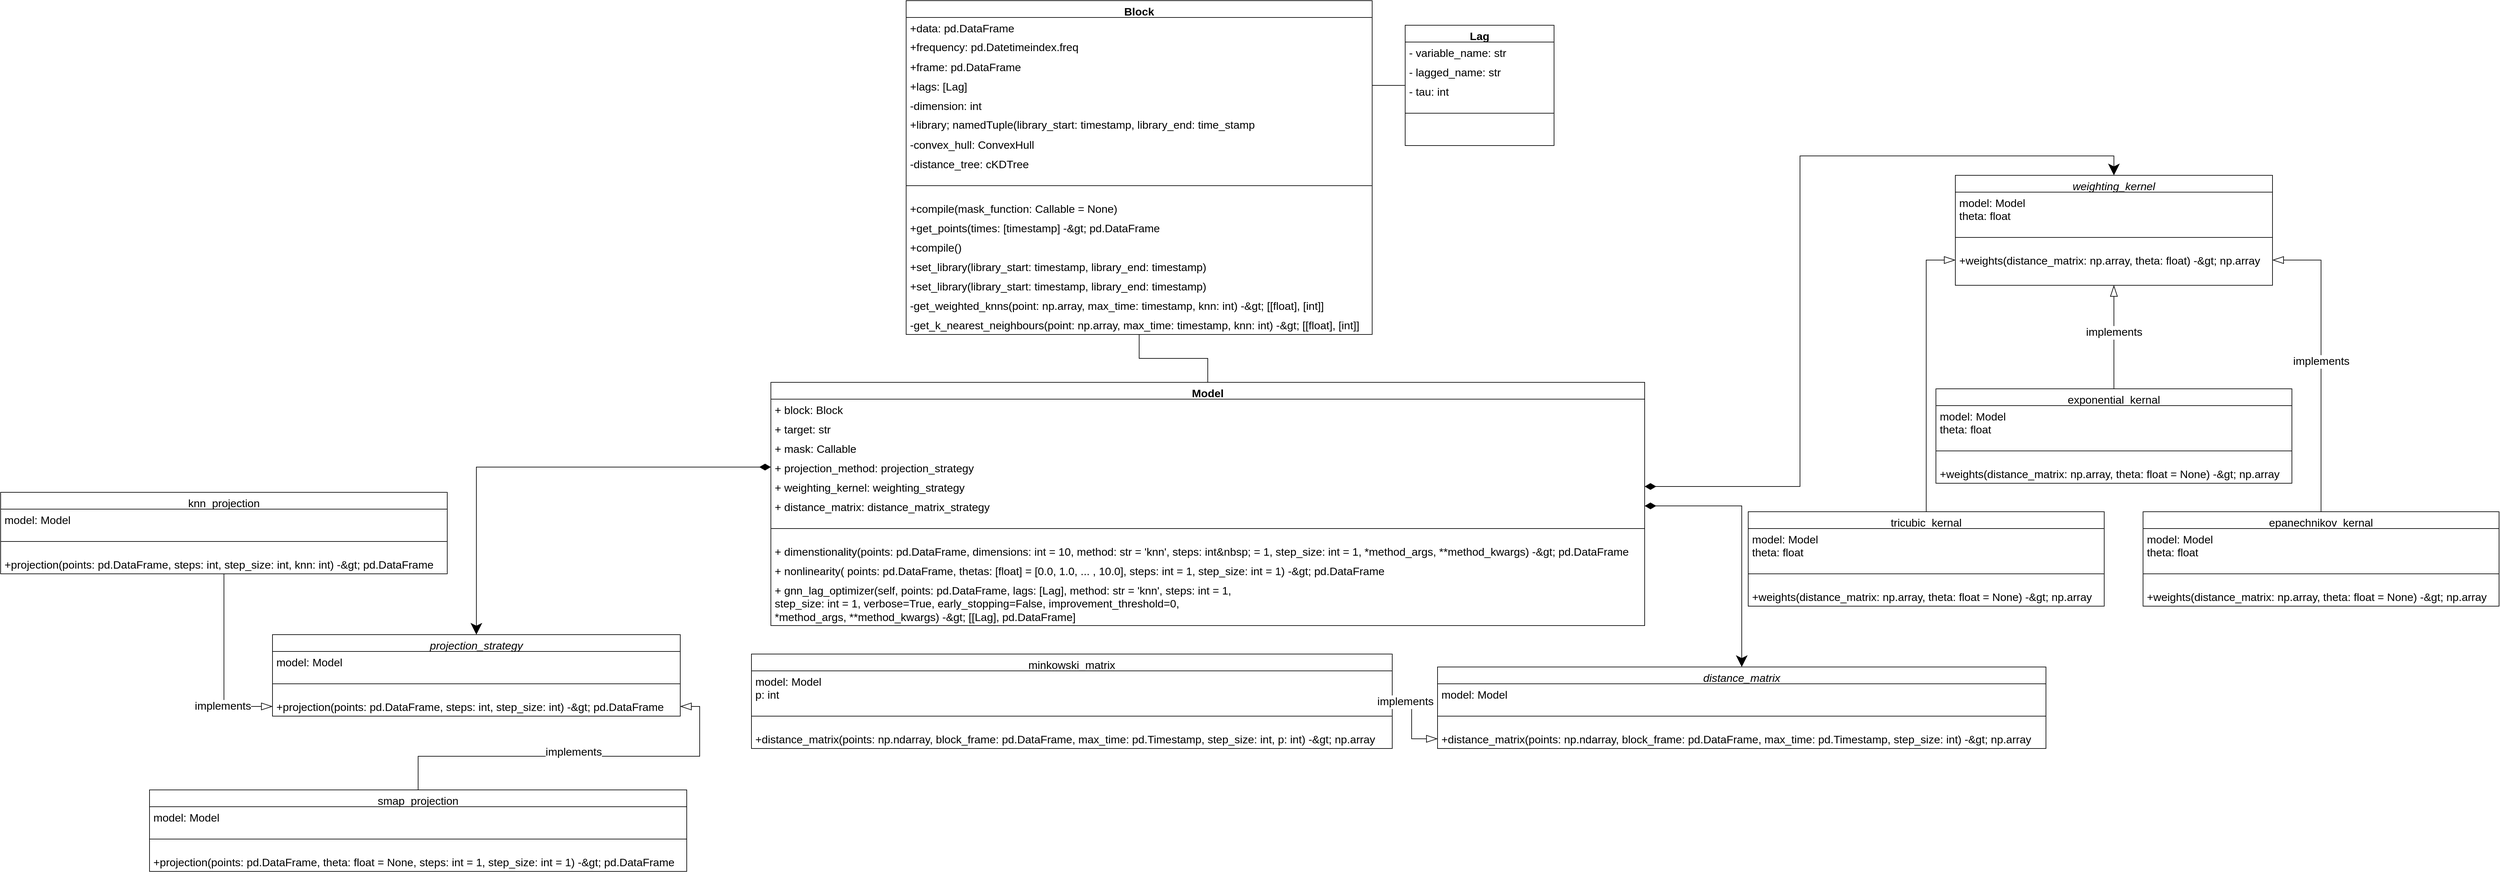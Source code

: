 <mxfile version="20.8.18" type="device"><diagram id="C5RBs43oDa-KdzZeNtuy" name="Page-1"><mxGraphModel dx="5154" dy="2972" grid="1" gridSize="10" guides="1" tooltips="1" connect="1" arrows="1" fold="1" page="1" pageScale="1" pageWidth="827" pageHeight="1169" math="0" shadow="0"><root><mxCell id="WIyWlLk6GJQsqaUBKTNV-0"/><mxCell id="WIyWlLk6GJQsqaUBKTNV-1" parent="WIyWlLk6GJQsqaUBKTNV-0"/><mxCell id="zkfFHV4jXpPFQw0GAbJ--0" value="Model" style="swimlane;fontStyle=1;align=center;verticalAlign=top;childLayout=stackLayout;horizontal=1;startSize=26;horizontalStack=0;resizeParent=1;resizeLast=0;collapsible=1;marginBottom=0;rounded=0;shadow=0;strokeWidth=1;fontSize=17;" parent="WIyWlLk6GJQsqaUBKTNV-1" vertex="1"><mxGeometry x="-350" y="-270" width="1350" height="376" as="geometry"><mxRectangle x="230" y="140" width="160" height="26" as="alternateBounds"/></mxGeometry></mxCell><mxCell id="zkfFHV4jXpPFQw0GAbJ--1" value="+ block: Block  " style="text;align=left;verticalAlign=top;spacingLeft=4;spacingRight=4;overflow=hidden;rotatable=0;points=[[0,0.5],[1,0.5]];portConstraint=eastwest;fontSize=17;" parent="zkfFHV4jXpPFQw0GAbJ--0" vertex="1"><mxGeometry y="26" width="1350" height="30" as="geometry"/></mxCell><mxCell id="zkfFHV4jXpPFQw0GAbJ--2" value="+ target: str" style="text;align=left;verticalAlign=top;spacingLeft=4;spacingRight=4;overflow=hidden;rotatable=0;points=[[0,0.5],[1,0.5]];portConstraint=eastwest;rounded=0;shadow=0;html=0;fontSize=17;" parent="zkfFHV4jXpPFQw0GAbJ--0" vertex="1"><mxGeometry y="56" width="1350" height="30" as="geometry"/></mxCell><mxCell id="-lmR6Q06yjADRBXpexK3-96" value="+ mask: Callable" style="text;align=left;verticalAlign=top;spacingLeft=4;spacingRight=4;overflow=hidden;rotatable=0;points=[[0,0.5],[1,0.5]];portConstraint=eastwest;rounded=0;shadow=0;html=0;fontSize=17;" vertex="1" parent="zkfFHV4jXpPFQw0GAbJ--0"><mxGeometry y="86" width="1350" height="30" as="geometry"/></mxCell><mxCell id="-lmR6Q06yjADRBXpexK3-0" value="+ projection_method: projection_strategy" style="text;align=left;verticalAlign=top;spacingLeft=4;spacingRight=4;overflow=hidden;rotatable=0;points=[[0,0.5],[1,0.5]];portConstraint=eastwest;rounded=0;shadow=0;html=0;fontSize=17;" vertex="1" parent="zkfFHV4jXpPFQw0GAbJ--0"><mxGeometry y="116" width="1350" height="30" as="geometry"/></mxCell><mxCell id="-lmR6Q06yjADRBXpexK3-1" value="+ weighting_kernel: weighting_strategy" style="text;align=left;verticalAlign=top;spacingLeft=4;spacingRight=4;overflow=hidden;rotatable=0;points=[[0,0.5],[1,0.5]];portConstraint=eastwest;rounded=0;shadow=0;html=0;fontSize=17;" vertex="1" parent="zkfFHV4jXpPFQw0GAbJ--0"><mxGeometry y="146" width="1350" height="30" as="geometry"/></mxCell><mxCell id="-lmR6Q06yjADRBXpexK3-2" value="+ distance_matrix: distance_matrix_strategy" style="text;align=left;verticalAlign=top;spacingLeft=4;spacingRight=4;overflow=hidden;rotatable=0;points=[[0,0.5],[1,0.5]];portConstraint=eastwest;rounded=0;shadow=0;html=0;fontSize=17;" vertex="1" parent="zkfFHV4jXpPFQw0GAbJ--0"><mxGeometry y="176" width="1350" height="30" as="geometry"/></mxCell><mxCell id="zkfFHV4jXpPFQw0GAbJ--4" value="" style="line;html=1;strokeWidth=1;align=left;verticalAlign=middle;spacingTop=-1;spacingLeft=3;spacingRight=3;rotatable=0;labelPosition=right;points=[];portConstraint=eastwest;fontSize=17;" parent="zkfFHV4jXpPFQw0GAbJ--0" vertex="1"><mxGeometry y="206" width="1350" height="40" as="geometry"/></mxCell><mxCell id="-lmR6Q06yjADRBXpexK3-115" value="+ dimenstionality(points: pd.DataFrame, dimensions: int = 10, method: str = 'knn', steps: int&amp;nbsp; = 1, step_size: int = 1, *method_args, **method_kwargs) -&amp;gt; pd.DataFrame" style="text;align=left;verticalAlign=top;spacingLeft=4;spacingRight=4;overflow=hidden;rotatable=0;points=[[0,0.5],[1,0.5]];portConstraint=eastwest;rounded=0;shadow=0;html=0;whiteSpace=wrap;fontSize=17;" vertex="1" parent="zkfFHV4jXpPFQw0GAbJ--0"><mxGeometry y="246" width="1350" height="30" as="geometry"/></mxCell><mxCell id="-lmR6Q06yjADRBXpexK3-116" value="+ nonlinearity( points: pd.DataFrame, thetas: [float] = [0.0, 1.0, ... , 10.0], steps: int = 1, step_size: int = 1) -&amp;gt; pd.DataFrame" style="text;align=left;verticalAlign=top;spacingLeft=4;spacingRight=4;overflow=hidden;rotatable=0;points=[[0,0.5],[1,0.5]];portConstraint=eastwest;rounded=0;shadow=0;html=0;whiteSpace=wrap;fontSize=17;" vertex="1" parent="zkfFHV4jXpPFQw0GAbJ--0"><mxGeometry y="276" width="1350" height="30" as="geometry"/></mxCell><mxCell id="-lmR6Q06yjADRBXpexK3-117" value="+ gnn_lag_optimizer(self, points: pd.DataFrame, lags: [Lag], method: str = 'knn', steps: int = 1,&#10;                      step_size: int = 1, verbose=True, early_stopping=False, improvement_threshold=0,&#10;                      *method_args, **method_kwargs) -&amp;gt; [[Lag], pd.DataFrame]" style="text;align=left;verticalAlign=top;spacingLeft=4;spacingRight=4;overflow=hidden;rotatable=0;points=[[0,0.5],[1,0.5]];portConstraint=eastwest;rounded=0;shadow=0;html=0;whiteSpace=wrap;fontSize=17;" vertex="1" parent="zkfFHV4jXpPFQw0GAbJ--0"><mxGeometry y="306" width="1350" height="70" as="geometry"/></mxCell><mxCell id="-lmR6Q06yjADRBXpexK3-11" style="edgeStyle=orthogonalEdgeStyle;rounded=0;orthogonalLoop=1;jettySize=auto;html=1;entryX=0.5;entryY=0;entryDx=0;entryDy=0;startArrow=diamondThin;startFill=1;endSize=15;startSize=15;fontSize=17;" edge="1" parent="WIyWlLk6GJQsqaUBKTNV-1" source="-lmR6Q06yjADRBXpexK3-0" target="-lmR6Q06yjADRBXpexK3-13"><mxGeometry relative="1" as="geometry"><mxPoint x="-240" y="190" as="targetPoint"/></mxGeometry></mxCell><mxCell id="-lmR6Q06yjADRBXpexK3-13" value="projection_strategy" style="swimlane;fontStyle=2;align=center;verticalAlign=top;childLayout=stackLayout;horizontal=1;startSize=26;horizontalStack=0;resizeParent=1;resizeLast=0;collapsible=1;marginBottom=0;rounded=0;shadow=0;strokeWidth=1;fontSize=17;" vertex="1" parent="WIyWlLk6GJQsqaUBKTNV-1"><mxGeometry x="-1120" y="120" width="630" height="126" as="geometry"><mxRectangle x="230" y="140" width="160" height="26" as="alternateBounds"/></mxGeometry></mxCell><mxCell id="-lmR6Q06yjADRBXpexK3-18" value="model: Model" style="text;align=left;verticalAlign=top;spacingLeft=4;spacingRight=4;overflow=hidden;rotatable=0;points=[[0,0.5],[1,0.5]];portConstraint=eastwest;rounded=0;shadow=0;html=0;fontSize=17;" vertex="1" parent="-lmR6Q06yjADRBXpexK3-13"><mxGeometry y="26" width="630" height="30" as="geometry"/></mxCell><mxCell id="-lmR6Q06yjADRBXpexK3-19" value="" style="line;html=1;strokeWidth=1;align=left;verticalAlign=middle;spacingTop=-1;spacingLeft=3;spacingRight=3;rotatable=0;labelPosition=right;points=[];portConstraint=eastwest;fontSize=17;" vertex="1" parent="-lmR6Q06yjADRBXpexK3-13"><mxGeometry y="56" width="630" height="40" as="geometry"/></mxCell><mxCell id="-lmR6Q06yjADRBXpexK3-20" value="+projection(points: pd.DataFrame, steps: int, step_size: int) -&amp;gt; pd.DataFrame" style="text;align=left;verticalAlign=top;spacingLeft=4;spacingRight=4;overflow=hidden;rotatable=0;points=[[0,0.5],[1,0.5]];portConstraint=eastwest;whiteSpace=wrap;fontSize=17;" vertex="1" parent="-lmR6Q06yjADRBXpexK3-13"><mxGeometry y="96" width="630" height="30" as="geometry"/></mxCell><mxCell id="-lmR6Q06yjADRBXpexK3-35" style="edgeStyle=orthogonalEdgeStyle;rounded=0;orthogonalLoop=1;jettySize=auto;html=1;startArrow=none;startFill=0;endArrow=blockThin;endFill=0;startSize=15;endSize=15;fontSize=17;" edge="1" parent="WIyWlLk6GJQsqaUBKTNV-1" source="-lmR6Q06yjADRBXpexK3-23" target="-lmR6Q06yjADRBXpexK3-20"><mxGeometry relative="1" as="geometry"/></mxCell><mxCell id="-lmR6Q06yjADRBXpexK3-39" value="implements" style="edgeLabel;html=1;align=center;verticalAlign=middle;resizable=0;points=[];fontSize=17;" vertex="1" connectable="0" parent="-lmR6Q06yjADRBXpexK3-35"><mxGeometry x="0.634" width="110" height="30" relative="1" as="geometry"><mxPoint x="-81" y="-15" as="offset"/></mxGeometry></mxCell><mxCell id="-lmR6Q06yjADRBXpexK3-23" value="knn_projection" style="swimlane;fontStyle=0;align=center;verticalAlign=top;childLayout=stackLayout;horizontal=1;startSize=26;horizontalStack=0;resizeParent=1;resizeLast=0;collapsible=1;marginBottom=0;rounded=0;shadow=0;strokeWidth=1;fontSize=17;" vertex="1" parent="WIyWlLk6GJQsqaUBKTNV-1"><mxGeometry x="-1540" y="-100" width="690" height="126" as="geometry"><mxRectangle x="230" y="140" width="160" height="26" as="alternateBounds"/></mxGeometry></mxCell><mxCell id="-lmR6Q06yjADRBXpexK3-24" value="model: Model" style="text;align=left;verticalAlign=top;spacingLeft=4;spacingRight=4;overflow=hidden;rotatable=0;points=[[0,0.5],[1,0.5]];portConstraint=eastwest;rounded=0;shadow=0;html=0;fontSize=17;" vertex="1" parent="-lmR6Q06yjADRBXpexK3-23"><mxGeometry y="26" width="690" height="30" as="geometry"/></mxCell><mxCell id="-lmR6Q06yjADRBXpexK3-25" value="" style="line;html=1;strokeWidth=1;align=left;verticalAlign=middle;spacingTop=-1;spacingLeft=3;spacingRight=3;rotatable=0;labelPosition=right;points=[];portConstraint=eastwest;fontSize=17;" vertex="1" parent="-lmR6Q06yjADRBXpexK3-23"><mxGeometry y="56" width="690" height="40" as="geometry"/></mxCell><mxCell id="-lmR6Q06yjADRBXpexK3-26" value="+projection(points: pd.DataFrame, steps: int, step_size: int, knn: int) -&amp;gt; pd.DataFrame" style="text;align=left;verticalAlign=top;spacingLeft=4;spacingRight=4;overflow=hidden;rotatable=0;points=[[0,0.5],[1,0.5]];portConstraint=eastwest;whiteSpace=wrap;fontSize=17;" vertex="1" parent="-lmR6Q06yjADRBXpexK3-23"><mxGeometry y="96" width="690" height="30" as="geometry"/></mxCell><mxCell id="-lmR6Q06yjADRBXpexK3-37" style="edgeStyle=orthogonalEdgeStyle;rounded=0;orthogonalLoop=1;jettySize=auto;html=1;entryX=1;entryY=0.5;entryDx=0;entryDy=0;startArrow=none;startFill=0;endArrow=blockThin;endFill=0;startSize=15;endSize=15;fontSize=17;" edge="1" parent="WIyWlLk6GJQsqaUBKTNV-1" source="-lmR6Q06yjADRBXpexK3-27" target="-lmR6Q06yjADRBXpexK3-20"><mxGeometry relative="1" as="geometry"/></mxCell><mxCell id="-lmR6Q06yjADRBXpexK3-38" value="implements" style="edgeLabel;html=1;align=center;verticalAlign=middle;resizable=0;points=[];fontSize=17;" vertex="1" connectable="0" parent="-lmR6Q06yjADRBXpexK3-37"><mxGeometry x="0.663" y="-1" width="110" height="30" relative="1" as="geometry"><mxPoint x="-251" y="-14" as="offset"/></mxGeometry></mxCell><mxCell id="-lmR6Q06yjADRBXpexK3-27" value="smap_projection" style="swimlane;fontStyle=0;align=center;verticalAlign=top;childLayout=stackLayout;horizontal=1;startSize=26;horizontalStack=0;resizeParent=1;resizeLast=0;collapsible=1;marginBottom=0;rounded=0;shadow=0;strokeWidth=1;fontSize=17;" vertex="1" parent="WIyWlLk6GJQsqaUBKTNV-1"><mxGeometry x="-1310" y="360" width="830" height="126" as="geometry"><mxRectangle x="230" y="140" width="160" height="26" as="alternateBounds"/></mxGeometry></mxCell><mxCell id="-lmR6Q06yjADRBXpexK3-28" value="model: Model" style="text;align=left;verticalAlign=top;spacingLeft=4;spacingRight=4;overflow=hidden;rotatable=0;points=[[0,0.5],[1,0.5]];portConstraint=eastwest;rounded=0;shadow=0;html=0;fontSize=17;" vertex="1" parent="-lmR6Q06yjADRBXpexK3-27"><mxGeometry y="26" width="830" height="30" as="geometry"/></mxCell><mxCell id="-lmR6Q06yjADRBXpexK3-29" value="" style="line;html=1;strokeWidth=1;align=left;verticalAlign=middle;spacingTop=-1;spacingLeft=3;spacingRight=3;rotatable=0;labelPosition=right;points=[];portConstraint=eastwest;fontSize=17;" vertex="1" parent="-lmR6Q06yjADRBXpexK3-27"><mxGeometry y="56" width="830" height="40" as="geometry"/></mxCell><mxCell id="-lmR6Q06yjADRBXpexK3-30" value="+projection(points: pd.DataFrame, theta: float = None, steps: int = 1, step_size: int = 1) -&amp;gt; pd.DataFrame" style="text;align=left;verticalAlign=top;spacingLeft=4;spacingRight=4;overflow=hidden;rotatable=0;points=[[0,0.5],[1,0.5]];portConstraint=eastwest;whiteSpace=wrap;fontSize=17;" vertex="1" parent="-lmR6Q06yjADRBXpexK3-27"><mxGeometry y="96" width="830" height="30" as="geometry"/></mxCell><mxCell id="-lmR6Q06yjADRBXpexK3-40" value="weighting_kernel" style="swimlane;fontStyle=2;align=center;verticalAlign=top;childLayout=stackLayout;horizontal=1;startSize=26;horizontalStack=0;resizeParent=1;resizeLast=0;collapsible=1;marginBottom=0;rounded=0;shadow=0;strokeWidth=1;fontSize=17;" vertex="1" parent="WIyWlLk6GJQsqaUBKTNV-1"><mxGeometry x="1480" y="-590" width="490" height="170" as="geometry"><mxRectangle x="230" y="140" width="160" height="26" as="alternateBounds"/></mxGeometry></mxCell><mxCell id="-lmR6Q06yjADRBXpexK3-41" value="model: Model&#10;theta: float" style="text;align=left;verticalAlign=top;spacingLeft=4;spacingRight=4;overflow=hidden;rotatable=0;points=[[0,0.5],[1,0.5]];portConstraint=eastwest;rounded=0;shadow=0;html=0;fontSize=17;" vertex="1" parent="-lmR6Q06yjADRBXpexK3-40"><mxGeometry y="26" width="490" height="50" as="geometry"/></mxCell><mxCell id="-lmR6Q06yjADRBXpexK3-42" value="" style="line;html=1;strokeWidth=1;align=left;verticalAlign=middle;spacingTop=-1;spacingLeft=3;spacingRight=3;rotatable=0;labelPosition=right;points=[];portConstraint=eastwest;fontSize=17;" vertex="1" parent="-lmR6Q06yjADRBXpexK3-40"><mxGeometry y="76" width="490" height="40" as="geometry"/></mxCell><mxCell id="-lmR6Q06yjADRBXpexK3-43" value="+weights(distance_matrix: np.array, theta: float) -&amp;gt; np.array" style="text;align=left;verticalAlign=top;spacingLeft=4;spacingRight=4;overflow=hidden;rotatable=0;points=[[0,0.5],[1,0.5]];portConstraint=eastwest;whiteSpace=wrap;fontSize=17;" vertex="1" parent="-lmR6Q06yjADRBXpexK3-40"><mxGeometry y="116" width="490" height="30" as="geometry"/></mxCell><mxCell id="-lmR6Q06yjADRBXpexK3-45" style="edgeStyle=orthogonalEdgeStyle;rounded=0;orthogonalLoop=1;jettySize=auto;html=1;startArrow=classic;startFill=1;endSize=15;startSize=15;exitX=0.5;exitY=0;exitDx=0;exitDy=0;endArrow=diamondThin;endFill=1;fontSize=17;" edge="1" parent="WIyWlLk6GJQsqaUBKTNV-1" source="-lmR6Q06yjADRBXpexK3-40" target="-lmR6Q06yjADRBXpexK3-1"><mxGeometry relative="1" as="geometry"><mxPoint x="525" y="-30" as="sourcePoint"/><mxPoint x="320" y="169" as="targetPoint"/></mxGeometry></mxCell><mxCell id="-lmR6Q06yjADRBXpexK3-51" style="edgeStyle=orthogonalEdgeStyle;rounded=0;orthogonalLoop=1;jettySize=auto;html=1;startArrow=none;startFill=0;endArrow=blockThin;endFill=0;startSize=15;endSize=15;fontSize=17;entryX=0.5;entryY=1;entryDx=0;entryDy=0;" edge="1" parent="WIyWlLk6GJQsqaUBKTNV-1" source="-lmR6Q06yjADRBXpexK3-47" target="-lmR6Q06yjADRBXpexK3-40"><mxGeometry relative="1" as="geometry"><mxPoint x="1710" y="-370" as="targetPoint"/></mxGeometry></mxCell><mxCell id="-lmR6Q06yjADRBXpexK3-52" value="implements" style="edgeLabel;html=1;align=center;verticalAlign=middle;resizable=0;points=[];fontSize=17;" vertex="1" connectable="0" parent="-lmR6Q06yjADRBXpexK3-51"><mxGeometry x="-0.252" y="-3" width="110" height="30" relative="1" as="geometry"><mxPoint x="-58" y="-42" as="offset"/></mxGeometry></mxCell><mxCell id="-lmR6Q06yjADRBXpexK3-47" value="exponential_kernal" style="swimlane;fontStyle=0;align=center;verticalAlign=top;childLayout=stackLayout;horizontal=1;startSize=26;horizontalStack=0;resizeParent=1;resizeLast=0;collapsible=1;marginBottom=0;rounded=0;shadow=0;strokeWidth=1;fontSize=17;" vertex="1" parent="WIyWlLk6GJQsqaUBKTNV-1"><mxGeometry x="1450" y="-260" width="550" height="146" as="geometry"><mxRectangle x="230" y="140" width="160" height="26" as="alternateBounds"/></mxGeometry></mxCell><mxCell id="-lmR6Q06yjADRBXpexK3-48" value="model: Model&#10;theta: float" style="text;align=left;verticalAlign=top;spacingLeft=4;spacingRight=4;overflow=hidden;rotatable=0;points=[[0,0.5],[1,0.5]];portConstraint=eastwest;rounded=0;shadow=0;html=0;fontSize=17;" vertex="1" parent="-lmR6Q06yjADRBXpexK3-47"><mxGeometry y="26" width="550" height="50" as="geometry"/></mxCell><mxCell id="-lmR6Q06yjADRBXpexK3-49" value="" style="line;html=1;strokeWidth=1;align=left;verticalAlign=middle;spacingTop=-1;spacingLeft=3;spacingRight=3;rotatable=0;labelPosition=right;points=[];portConstraint=eastwest;fontSize=17;" vertex="1" parent="-lmR6Q06yjADRBXpexK3-47"><mxGeometry y="76" width="550" height="40" as="geometry"/></mxCell><mxCell id="-lmR6Q06yjADRBXpexK3-50" value="+weights(distance_matrix: np.array, theta: float = None) -&amp;gt; np.array" style="text;align=left;verticalAlign=top;spacingLeft=4;spacingRight=4;overflow=hidden;rotatable=0;points=[[0,0.5],[1,0.5]];portConstraint=eastwest;whiteSpace=wrap;fontSize=17;" vertex="1" parent="-lmR6Q06yjADRBXpexK3-47"><mxGeometry y="116" width="550" height="30" as="geometry"/></mxCell><mxCell id="-lmR6Q06yjADRBXpexK3-58" value="implements" style="edgeStyle=orthogonalEdgeStyle;rounded=0;orthogonalLoop=1;jettySize=auto;html=1;startArrow=none;startFill=0;endArrow=blockThin;endFill=0;startSize=15;endSize=15;fontSize=17;entryX=1;entryY=0.5;entryDx=0;entryDy=0;" edge="1" parent="WIyWlLk6GJQsqaUBKTNV-1" source="-lmR6Q06yjADRBXpexK3-53" target="-lmR6Q06yjADRBXpexK3-43"><mxGeometry relative="1" as="geometry"/></mxCell><mxCell id="-lmR6Q06yjADRBXpexK3-53" value="epanechnikov_kernal" style="swimlane;fontStyle=0;align=center;verticalAlign=top;childLayout=stackLayout;horizontal=1;startSize=26;horizontalStack=0;resizeParent=1;resizeLast=0;collapsible=1;marginBottom=0;rounded=0;shadow=0;strokeWidth=1;fontSize=17;" vertex="1" parent="WIyWlLk6GJQsqaUBKTNV-1"><mxGeometry x="1770" y="-70" width="550" height="146" as="geometry"><mxRectangle x="230" y="140" width="160" height="26" as="alternateBounds"/></mxGeometry></mxCell><mxCell id="-lmR6Q06yjADRBXpexK3-54" value="model: Model&#10;theta: float" style="text;align=left;verticalAlign=top;spacingLeft=4;spacingRight=4;overflow=hidden;rotatable=0;points=[[0,0.5],[1,0.5]];portConstraint=eastwest;rounded=0;shadow=0;html=0;fontSize=17;" vertex="1" parent="-lmR6Q06yjADRBXpexK3-53"><mxGeometry y="26" width="550" height="50" as="geometry"/></mxCell><mxCell id="-lmR6Q06yjADRBXpexK3-55" value="" style="line;html=1;strokeWidth=1;align=left;verticalAlign=middle;spacingTop=-1;spacingLeft=3;spacingRight=3;rotatable=0;labelPosition=right;points=[];portConstraint=eastwest;fontSize=17;" vertex="1" parent="-lmR6Q06yjADRBXpexK3-53"><mxGeometry y="76" width="550" height="40" as="geometry"/></mxCell><mxCell id="-lmR6Q06yjADRBXpexK3-56" value="+weights(distance_matrix: np.array, theta: float = None) -&amp;gt; np.array" style="text;align=left;verticalAlign=top;spacingLeft=4;spacingRight=4;overflow=hidden;rotatable=0;points=[[0,0.5],[1,0.5]];portConstraint=eastwest;whiteSpace=wrap;fontSize=17;" vertex="1" parent="-lmR6Q06yjADRBXpexK3-53"><mxGeometry y="116" width="550" height="30" as="geometry"/></mxCell><mxCell id="-lmR6Q06yjADRBXpexK3-63" style="edgeStyle=orthogonalEdgeStyle;rounded=0;orthogonalLoop=1;jettySize=auto;html=1;startArrow=none;startFill=0;endArrow=blockThin;endFill=0;startSize=15;endSize=15;fontSize=17;" edge="1" parent="WIyWlLk6GJQsqaUBKTNV-1" source="-lmR6Q06yjADRBXpexK3-59" target="-lmR6Q06yjADRBXpexK3-43"><mxGeometry relative="1" as="geometry"/></mxCell><mxCell id="-lmR6Q06yjADRBXpexK3-59" value="tricubic_kernal" style="swimlane;fontStyle=0;align=center;verticalAlign=top;childLayout=stackLayout;horizontal=1;startSize=26;horizontalStack=0;resizeParent=1;resizeLast=0;collapsible=1;marginBottom=0;rounded=0;shadow=0;strokeWidth=1;fontSize=17;" vertex="1" parent="WIyWlLk6GJQsqaUBKTNV-1"><mxGeometry x="1160" y="-70" width="550" height="146" as="geometry"><mxRectangle x="230" y="140" width="160" height="26" as="alternateBounds"/></mxGeometry></mxCell><mxCell id="-lmR6Q06yjADRBXpexK3-60" value="model: Model&#10;theta: float" style="text;align=left;verticalAlign=top;spacingLeft=4;spacingRight=4;overflow=hidden;rotatable=0;points=[[0,0.5],[1,0.5]];portConstraint=eastwest;rounded=0;shadow=0;html=0;fontSize=17;" vertex="1" parent="-lmR6Q06yjADRBXpexK3-59"><mxGeometry y="26" width="550" height="50" as="geometry"/></mxCell><mxCell id="-lmR6Q06yjADRBXpexK3-61" value="" style="line;html=1;strokeWidth=1;align=left;verticalAlign=middle;spacingTop=-1;spacingLeft=3;spacingRight=3;rotatable=0;labelPosition=right;points=[];portConstraint=eastwest;fontSize=17;" vertex="1" parent="-lmR6Q06yjADRBXpexK3-59"><mxGeometry y="76" width="550" height="40" as="geometry"/></mxCell><mxCell id="-lmR6Q06yjADRBXpexK3-62" value="+weights(distance_matrix: np.array, theta: float = None) -&amp;gt; np.array" style="text;align=left;verticalAlign=top;spacingLeft=4;spacingRight=4;overflow=hidden;rotatable=0;points=[[0,0.5],[1,0.5]];portConstraint=eastwest;whiteSpace=wrap;fontSize=17;" vertex="1" parent="-lmR6Q06yjADRBXpexK3-59"><mxGeometry y="116" width="550" height="30" as="geometry"/></mxCell><mxCell id="-lmR6Q06yjADRBXpexK3-64" style="edgeStyle=orthogonalEdgeStyle;rounded=0;orthogonalLoop=1;jettySize=auto;html=1;startArrow=classic;startFill=1;endSize=15;startSize=15;endArrow=diamondThin;endFill=1;entryX=1;entryY=0.5;entryDx=0;entryDy=0;exitX=0.5;exitY=0;exitDx=0;exitDy=0;fontSize=17;" edge="1" parent="WIyWlLk6GJQsqaUBKTNV-1" source="-lmR6Q06yjADRBXpexK3-65" target="-lmR6Q06yjADRBXpexK3-2"><mxGeometry relative="1" as="geometry"><mxPoint x="230" y="240" as="sourcePoint"/><mxPoint x="30" y="161" as="targetPoint"/></mxGeometry></mxCell><mxCell id="-lmR6Q06yjADRBXpexK3-65" value="distance_matrix" style="swimlane;fontStyle=2;align=center;verticalAlign=top;childLayout=stackLayout;horizontal=1;startSize=26;horizontalStack=0;resizeParent=1;resizeLast=0;collapsible=1;marginBottom=0;rounded=0;shadow=0;strokeWidth=1;fontSize=17;" vertex="1" parent="WIyWlLk6GJQsqaUBKTNV-1"><mxGeometry x="680" y="170" width="940" height="126" as="geometry"><mxRectangle x="230" y="140" width="160" height="26" as="alternateBounds"/></mxGeometry></mxCell><mxCell id="-lmR6Q06yjADRBXpexK3-66" value="model: Model&#10;" style="text;align=left;verticalAlign=top;spacingLeft=4;spacingRight=4;overflow=hidden;rotatable=0;points=[[0,0.5],[1,0.5]];portConstraint=eastwest;rounded=0;shadow=0;html=0;fontSize=17;" vertex="1" parent="-lmR6Q06yjADRBXpexK3-65"><mxGeometry y="26" width="940" height="30" as="geometry"/></mxCell><mxCell id="-lmR6Q06yjADRBXpexK3-67" value="" style="line;html=1;strokeWidth=1;align=left;verticalAlign=middle;spacingTop=-1;spacingLeft=3;spacingRight=3;rotatable=0;labelPosition=right;points=[];portConstraint=eastwest;fontSize=17;" vertex="1" parent="-lmR6Q06yjADRBXpexK3-65"><mxGeometry y="56" width="940" height="40" as="geometry"/></mxCell><mxCell id="-lmR6Q06yjADRBXpexK3-68" value="+distance_matrix(points: np.ndarray, block_frame: pd.DataFrame, max_time: pd.Timestamp, step_size: int) -&amp;gt; np.array" style="text;align=left;verticalAlign=top;spacingLeft=4;spacingRight=4;overflow=hidden;rotatable=0;points=[[0,0.5],[1,0.5]];portConstraint=eastwest;whiteSpace=wrap;fontSize=17;" vertex="1" parent="-lmR6Q06yjADRBXpexK3-65"><mxGeometry y="96" width="940" height="30" as="geometry"/></mxCell><mxCell id="-lmR6Q06yjADRBXpexK3-69" value="minkowski_matrix" style="swimlane;fontStyle=0;align=center;verticalAlign=top;childLayout=stackLayout;horizontal=1;startSize=26;horizontalStack=0;resizeParent=1;resizeLast=0;collapsible=1;marginBottom=0;rounded=0;shadow=0;strokeWidth=1;fontSize=17;" vertex="1" parent="WIyWlLk6GJQsqaUBKTNV-1"><mxGeometry x="-380" y="150" width="990" height="146" as="geometry"><mxRectangle x="230" y="140" width="160" height="26" as="alternateBounds"/></mxGeometry></mxCell><mxCell id="-lmR6Q06yjADRBXpexK3-70" value="model: Model&#10;p: int" style="text;align=left;verticalAlign=top;spacingLeft=4;spacingRight=4;overflow=hidden;rotatable=0;points=[[0,0.5],[1,0.5]];portConstraint=eastwest;rounded=0;shadow=0;html=0;fontSize=17;" vertex="1" parent="-lmR6Q06yjADRBXpexK3-69"><mxGeometry y="26" width="990" height="50" as="geometry"/></mxCell><mxCell id="-lmR6Q06yjADRBXpexK3-71" value="" style="line;html=1;strokeWidth=1;align=left;verticalAlign=middle;spacingTop=-1;spacingLeft=3;spacingRight=3;rotatable=0;labelPosition=right;points=[];portConstraint=eastwest;fontSize=17;" vertex="1" parent="-lmR6Q06yjADRBXpexK3-69"><mxGeometry y="76" width="990" height="40" as="geometry"/></mxCell><mxCell id="-lmR6Q06yjADRBXpexK3-73" value="+distance_matrix(points: np.ndarray, block_frame: pd.DataFrame, max_time: pd.Timestamp, step_size: int, p: int) -&amp;gt; np.array" style="text;align=left;verticalAlign=top;spacingLeft=4;spacingRight=4;overflow=hidden;rotatable=0;points=[[0,0.5],[1,0.5]];portConstraint=eastwest;whiteSpace=wrap;fontSize=17;" vertex="1" parent="-lmR6Q06yjADRBXpexK3-69"><mxGeometry y="116" width="990" height="30" as="geometry"/></mxCell><mxCell id="-lmR6Q06yjADRBXpexK3-75" style="edgeStyle=orthogonalEdgeStyle;rounded=0;orthogonalLoop=1;jettySize=auto;html=1;startArrow=none;startFill=0;endArrow=blockThin;endFill=0;startSize=15;endSize=15;entryX=0;entryY=0.5;entryDx=0;entryDy=0;fontSize=17;" edge="1" parent="WIyWlLk6GJQsqaUBKTNV-1" source="-lmR6Q06yjADRBXpexK3-69" target="-lmR6Q06yjADRBXpexK3-68"><mxGeometry relative="1" as="geometry"><mxPoint x="-70" y="425" as="sourcePoint"/><mxPoint x="95" y="368" as="targetPoint"/></mxGeometry></mxCell><mxCell id="-lmR6Q06yjADRBXpexK3-76" value="implements" style="edgeLabel;html=1;align=center;verticalAlign=middle;resizable=0;points=[];fontSize=17;" vertex="1" connectable="0" parent="-lmR6Q06yjADRBXpexK3-75"><mxGeometry x="-0.252" y="-3" width="110" height="30" relative="1" as="geometry"><mxPoint x="-62" y="-32" as="offset"/></mxGeometry></mxCell><mxCell id="-lmR6Q06yjADRBXpexK3-94" style="edgeStyle=orthogonalEdgeStyle;rounded=0;orthogonalLoop=1;jettySize=auto;html=1;entryX=0.5;entryY=0;entryDx=0;entryDy=0;fontSize=17;startArrow=none;startFill=0;endArrow=none;endFill=0;startSize=15;endSize=15;" edge="1" parent="WIyWlLk6GJQsqaUBKTNV-1" source="-lmR6Q06yjADRBXpexK3-77" target="zkfFHV4jXpPFQw0GAbJ--0"><mxGeometry relative="1" as="geometry"/></mxCell><mxCell id="-lmR6Q06yjADRBXpexK3-77" value="Block" style="swimlane;fontStyle=1;align=center;verticalAlign=top;childLayout=stackLayout;horizontal=1;startSize=26;horizontalStack=0;resizeParent=1;resizeLast=0;collapsible=1;marginBottom=0;rounded=0;shadow=0;strokeWidth=1;fontSize=17;" vertex="1" parent="WIyWlLk6GJQsqaUBKTNV-1"><mxGeometry x="-141" y="-860" width="720" height="516" as="geometry"><mxRectangle x="230" y="140" width="160" height="26" as="alternateBounds"/></mxGeometry></mxCell><mxCell id="-lmR6Q06yjADRBXpexK3-78" value="+data: pd.DataFrame" style="text;align=left;verticalAlign=top;spacingLeft=4;spacingRight=4;overflow=hidden;rotatable=0;points=[[0,0.5],[1,0.5]];portConstraint=eastwest;fontSize=17;" vertex="1" parent="-lmR6Q06yjADRBXpexK3-77"><mxGeometry y="26" width="720" height="30" as="geometry"/></mxCell><mxCell id="-lmR6Q06yjADRBXpexK3-79" value="+frequency: pd.Datetimeindex.freq" style="text;align=left;verticalAlign=top;spacingLeft=4;spacingRight=4;overflow=hidden;rotatable=0;points=[[0,0.5],[1,0.5]];portConstraint=eastwest;rounded=0;shadow=0;html=0;whiteSpace=wrap;fontSize=17;" vertex="1" parent="-lmR6Q06yjADRBXpexK3-77"><mxGeometry y="56" width="720" height="30" as="geometry"/></mxCell><mxCell id="-lmR6Q06yjADRBXpexK3-80" value="+frame: pd.DataFrame" style="text;align=left;verticalAlign=top;spacingLeft=4;spacingRight=4;overflow=hidden;rotatable=0;points=[[0,0.5],[1,0.5]];portConstraint=eastwest;rounded=0;shadow=0;html=0;fontSize=17;" vertex="1" parent="-lmR6Q06yjADRBXpexK3-77"><mxGeometry y="86" width="720" height="30" as="geometry"/></mxCell><mxCell id="-lmR6Q06yjADRBXpexK3-97" value="+lags: [Lag]" style="text;align=left;verticalAlign=top;spacingLeft=4;spacingRight=4;overflow=hidden;rotatable=0;points=[[0,0.5],[1,0.5]];portConstraint=eastwest;rounded=0;shadow=0;html=0;fontSize=17;" vertex="1" parent="-lmR6Q06yjADRBXpexK3-77"><mxGeometry y="116" width="720" height="30" as="geometry"/></mxCell><mxCell id="-lmR6Q06yjADRBXpexK3-81" value="-dimension: int" style="text;align=left;verticalAlign=top;spacingLeft=4;spacingRight=4;overflow=hidden;rotatable=0;points=[[0,0.5],[1,0.5]];portConstraint=eastwest;rounded=0;shadow=0;html=0;fontSize=17;" vertex="1" parent="-lmR6Q06yjADRBXpexK3-77"><mxGeometry y="146" width="720" height="30" as="geometry"/></mxCell><mxCell id="-lmR6Q06yjADRBXpexK3-82" value="+library; namedTuple(library_start: timestamp, library_end: time_stamp" style="text;align=left;verticalAlign=top;spacingLeft=4;spacingRight=4;overflow=hidden;rotatable=0;points=[[0,0.5],[1,0.5]];portConstraint=eastwest;rounded=0;shadow=0;html=0;whiteSpace=wrap;fontSize=17;" vertex="1" parent="-lmR6Q06yjADRBXpexK3-77"><mxGeometry y="176" width="720" height="30" as="geometry"/></mxCell><mxCell id="-lmR6Q06yjADRBXpexK3-84" value="-convex_hull: ConvexHull" style="text;align=left;verticalAlign=top;spacingLeft=4;spacingRight=4;overflow=hidden;rotatable=0;points=[[0,0.5],[1,0.5]];portConstraint=eastwest;rounded=0;shadow=0;html=0;fontSize=17;" vertex="1" parent="-lmR6Q06yjADRBXpexK3-77"><mxGeometry y="206" width="720" height="30" as="geometry"/></mxCell><mxCell id="-lmR6Q06yjADRBXpexK3-85" value="-distance_tree: cKDTree" style="text;align=left;verticalAlign=top;spacingLeft=4;spacingRight=4;overflow=hidden;rotatable=0;points=[[0,0.5],[1,0.5]];portConstraint=eastwest;rounded=0;shadow=0;html=0;fontSize=17;" vertex="1" parent="-lmR6Q06yjADRBXpexK3-77"><mxGeometry y="236" width="720" height="30" as="geometry"/></mxCell><mxCell id="-lmR6Q06yjADRBXpexK3-83" value="" style="line;html=1;strokeWidth=1;align=left;verticalAlign=middle;spacingTop=-1;spacingLeft=3;spacingRight=3;rotatable=0;labelPosition=right;points=[];portConstraint=eastwest;fontSize=17;" vertex="1" parent="-lmR6Q06yjADRBXpexK3-77"><mxGeometry y="266" width="720" height="40" as="geometry"/></mxCell><mxCell id="-lmR6Q06yjADRBXpexK3-86" value="+compile(mask_function: Callable = None)" style="text;align=left;verticalAlign=top;spacingLeft=4;spacingRight=4;overflow=hidden;rotatable=0;points=[[0,0.5],[1,0.5]];portConstraint=eastwest;rounded=0;shadow=0;html=0;whiteSpace=wrap;fontSize=17;" vertex="1" parent="-lmR6Q06yjADRBXpexK3-77"><mxGeometry y="306" width="720" height="30" as="geometry"/></mxCell><mxCell id="-lmR6Q06yjADRBXpexK3-87" value="+get_points(times: [timestamp] -&amp;gt; pd.DataFrame" style="text;align=left;verticalAlign=top;spacingLeft=4;spacingRight=4;overflow=hidden;rotatable=0;points=[[0,0.5],[1,0.5]];portConstraint=eastwest;rounded=0;shadow=0;html=0;whiteSpace=wrap;fontSize=17;" vertex="1" parent="-lmR6Q06yjADRBXpexK3-77"><mxGeometry y="336" width="720" height="30" as="geometry"/></mxCell><mxCell id="-lmR6Q06yjADRBXpexK3-88" value="+compile()" style="text;align=left;verticalAlign=top;spacingLeft=4;spacingRight=4;overflow=hidden;rotatable=0;points=[[0,0.5],[1,0.5]];portConstraint=eastwest;rounded=0;shadow=0;html=0;whiteSpace=wrap;fontSize=17;" vertex="1" parent="-lmR6Q06yjADRBXpexK3-77"><mxGeometry y="366" width="720" height="30" as="geometry"/></mxCell><mxCell id="-lmR6Q06yjADRBXpexK3-89" value="+set_library(library_start: timestamp, library_end: timestamp)&#10;" style="text;align=left;verticalAlign=top;spacingLeft=4;spacingRight=4;overflow=hidden;rotatable=0;points=[[0,0.5],[1,0.5]];portConstraint=eastwest;rounded=0;shadow=0;html=0;whiteSpace=wrap;fontSize=17;" vertex="1" parent="-lmR6Q06yjADRBXpexK3-77"><mxGeometry y="396" width="720" height="30" as="geometry"/></mxCell><mxCell id="-lmR6Q06yjADRBXpexK3-90" value="+set_library(library_start: timestamp, library_end: timestamp)&#10;" style="text;align=left;verticalAlign=top;spacingLeft=4;spacingRight=4;overflow=hidden;rotatable=0;points=[[0,0.5],[1,0.5]];portConstraint=eastwest;rounded=0;shadow=0;html=0;whiteSpace=wrap;fontSize=17;" vertex="1" parent="-lmR6Q06yjADRBXpexK3-77"><mxGeometry y="426" width="720" height="30" as="geometry"/></mxCell><mxCell id="-lmR6Q06yjADRBXpexK3-91" value="-get_weighted_knns(point: np.array, max_time: timestamp, knn: int) -&amp;gt; [[float], [int]]" style="text;align=left;verticalAlign=top;spacingLeft=4;spacingRight=4;overflow=hidden;rotatable=0;points=[[0,0.5],[1,0.5]];portConstraint=eastwest;rounded=0;shadow=0;html=0;whiteSpace=wrap;fontSize=17;" vertex="1" parent="-lmR6Q06yjADRBXpexK3-77"><mxGeometry y="456" width="720" height="30" as="geometry"/></mxCell><mxCell id="-lmR6Q06yjADRBXpexK3-92" value="-get_k_nearest_neighbours(point: np.array, max_time: timestamp, knn: int) -&amp;gt; [[float], [int]]" style="text;align=left;verticalAlign=top;spacingLeft=4;spacingRight=4;overflow=hidden;rotatable=0;points=[[0,0.5],[1,0.5]];portConstraint=eastwest;rounded=0;shadow=0;html=0;whiteSpace=wrap;fontSize=17;" vertex="1" parent="-lmR6Q06yjADRBXpexK3-77"><mxGeometry y="486" width="720" height="30" as="geometry"/></mxCell><mxCell id="-lmR6Q06yjADRBXpexK3-110" style="edgeStyle=orthogonalEdgeStyle;rounded=0;orthogonalLoop=1;jettySize=auto;html=1;fontSize=17;startArrow=none;startFill=0;endArrow=none;endFill=0;startSize=15;endSize=15;" edge="1" parent="WIyWlLk6GJQsqaUBKTNV-1" source="-lmR6Q06yjADRBXpexK3-102" target="-lmR6Q06yjADRBXpexK3-97"><mxGeometry relative="1" as="geometry"/></mxCell><mxCell id="-lmR6Q06yjADRBXpexK3-102" value="Lag" style="swimlane;fontStyle=1;align=center;verticalAlign=top;childLayout=stackLayout;horizontal=1;startSize=26;horizontalStack=0;resizeParent=1;resizeParentMax=0;resizeLast=0;collapsible=1;marginBottom=0;fontSize=17;" vertex="1" parent="WIyWlLk6GJQsqaUBKTNV-1"><mxGeometry x="630" y="-822" width="230" height="186" as="geometry"/></mxCell><mxCell id="-lmR6Q06yjADRBXpexK3-103" value="- variable_name: str" style="text;strokeColor=none;fillColor=none;align=left;verticalAlign=top;spacingLeft=4;spacingRight=4;overflow=hidden;rotatable=0;points=[[0,0.5],[1,0.5]];portConstraint=eastwest;fontSize=17;" vertex="1" parent="-lmR6Q06yjADRBXpexK3-102"><mxGeometry y="26" width="230" height="30" as="geometry"/></mxCell><mxCell id="-lmR6Q06yjADRBXpexK3-108" value="- lagged_name: str" style="text;strokeColor=none;fillColor=none;align=left;verticalAlign=top;spacingLeft=4;spacingRight=4;overflow=hidden;rotatable=0;points=[[0,0.5],[1,0.5]];portConstraint=eastwest;fontSize=17;" vertex="1" parent="-lmR6Q06yjADRBXpexK3-102"><mxGeometry y="56" width="230" height="30" as="geometry"/></mxCell><mxCell id="-lmR6Q06yjADRBXpexK3-106" value="- tau: int" style="text;strokeColor=none;fillColor=none;align=left;verticalAlign=top;spacingLeft=4;spacingRight=4;overflow=hidden;rotatable=0;points=[[0,0.5],[1,0.5]];portConstraint=eastwest;fontSize=17;" vertex="1" parent="-lmR6Q06yjADRBXpexK3-102"><mxGeometry y="86" width="230" height="30" as="geometry"/></mxCell><mxCell id="-lmR6Q06yjADRBXpexK3-104" value="" style="line;strokeWidth=1;fillColor=none;align=left;verticalAlign=middle;spacingTop=-1;spacingLeft=3;spacingRight=3;rotatable=0;labelPosition=right;points=[];portConstraint=eastwest;strokeColor=inherit;fontSize=17;" vertex="1" parent="-lmR6Q06yjADRBXpexK3-102"><mxGeometry y="116" width="230" height="40" as="geometry"/></mxCell><mxCell id="-lmR6Q06yjADRBXpexK3-109" value="   " style="text;strokeColor=none;fillColor=none;align=left;verticalAlign=top;spacingLeft=4;spacingRight=4;overflow=hidden;rotatable=0;points=[[0,0.5],[1,0.5]];portConstraint=eastwest;fontSize=17;" vertex="1" parent="-lmR6Q06yjADRBXpexK3-102"><mxGeometry y="156" width="230" height="30" as="geometry"/></mxCell></root></mxGraphModel></diagram></mxfile>